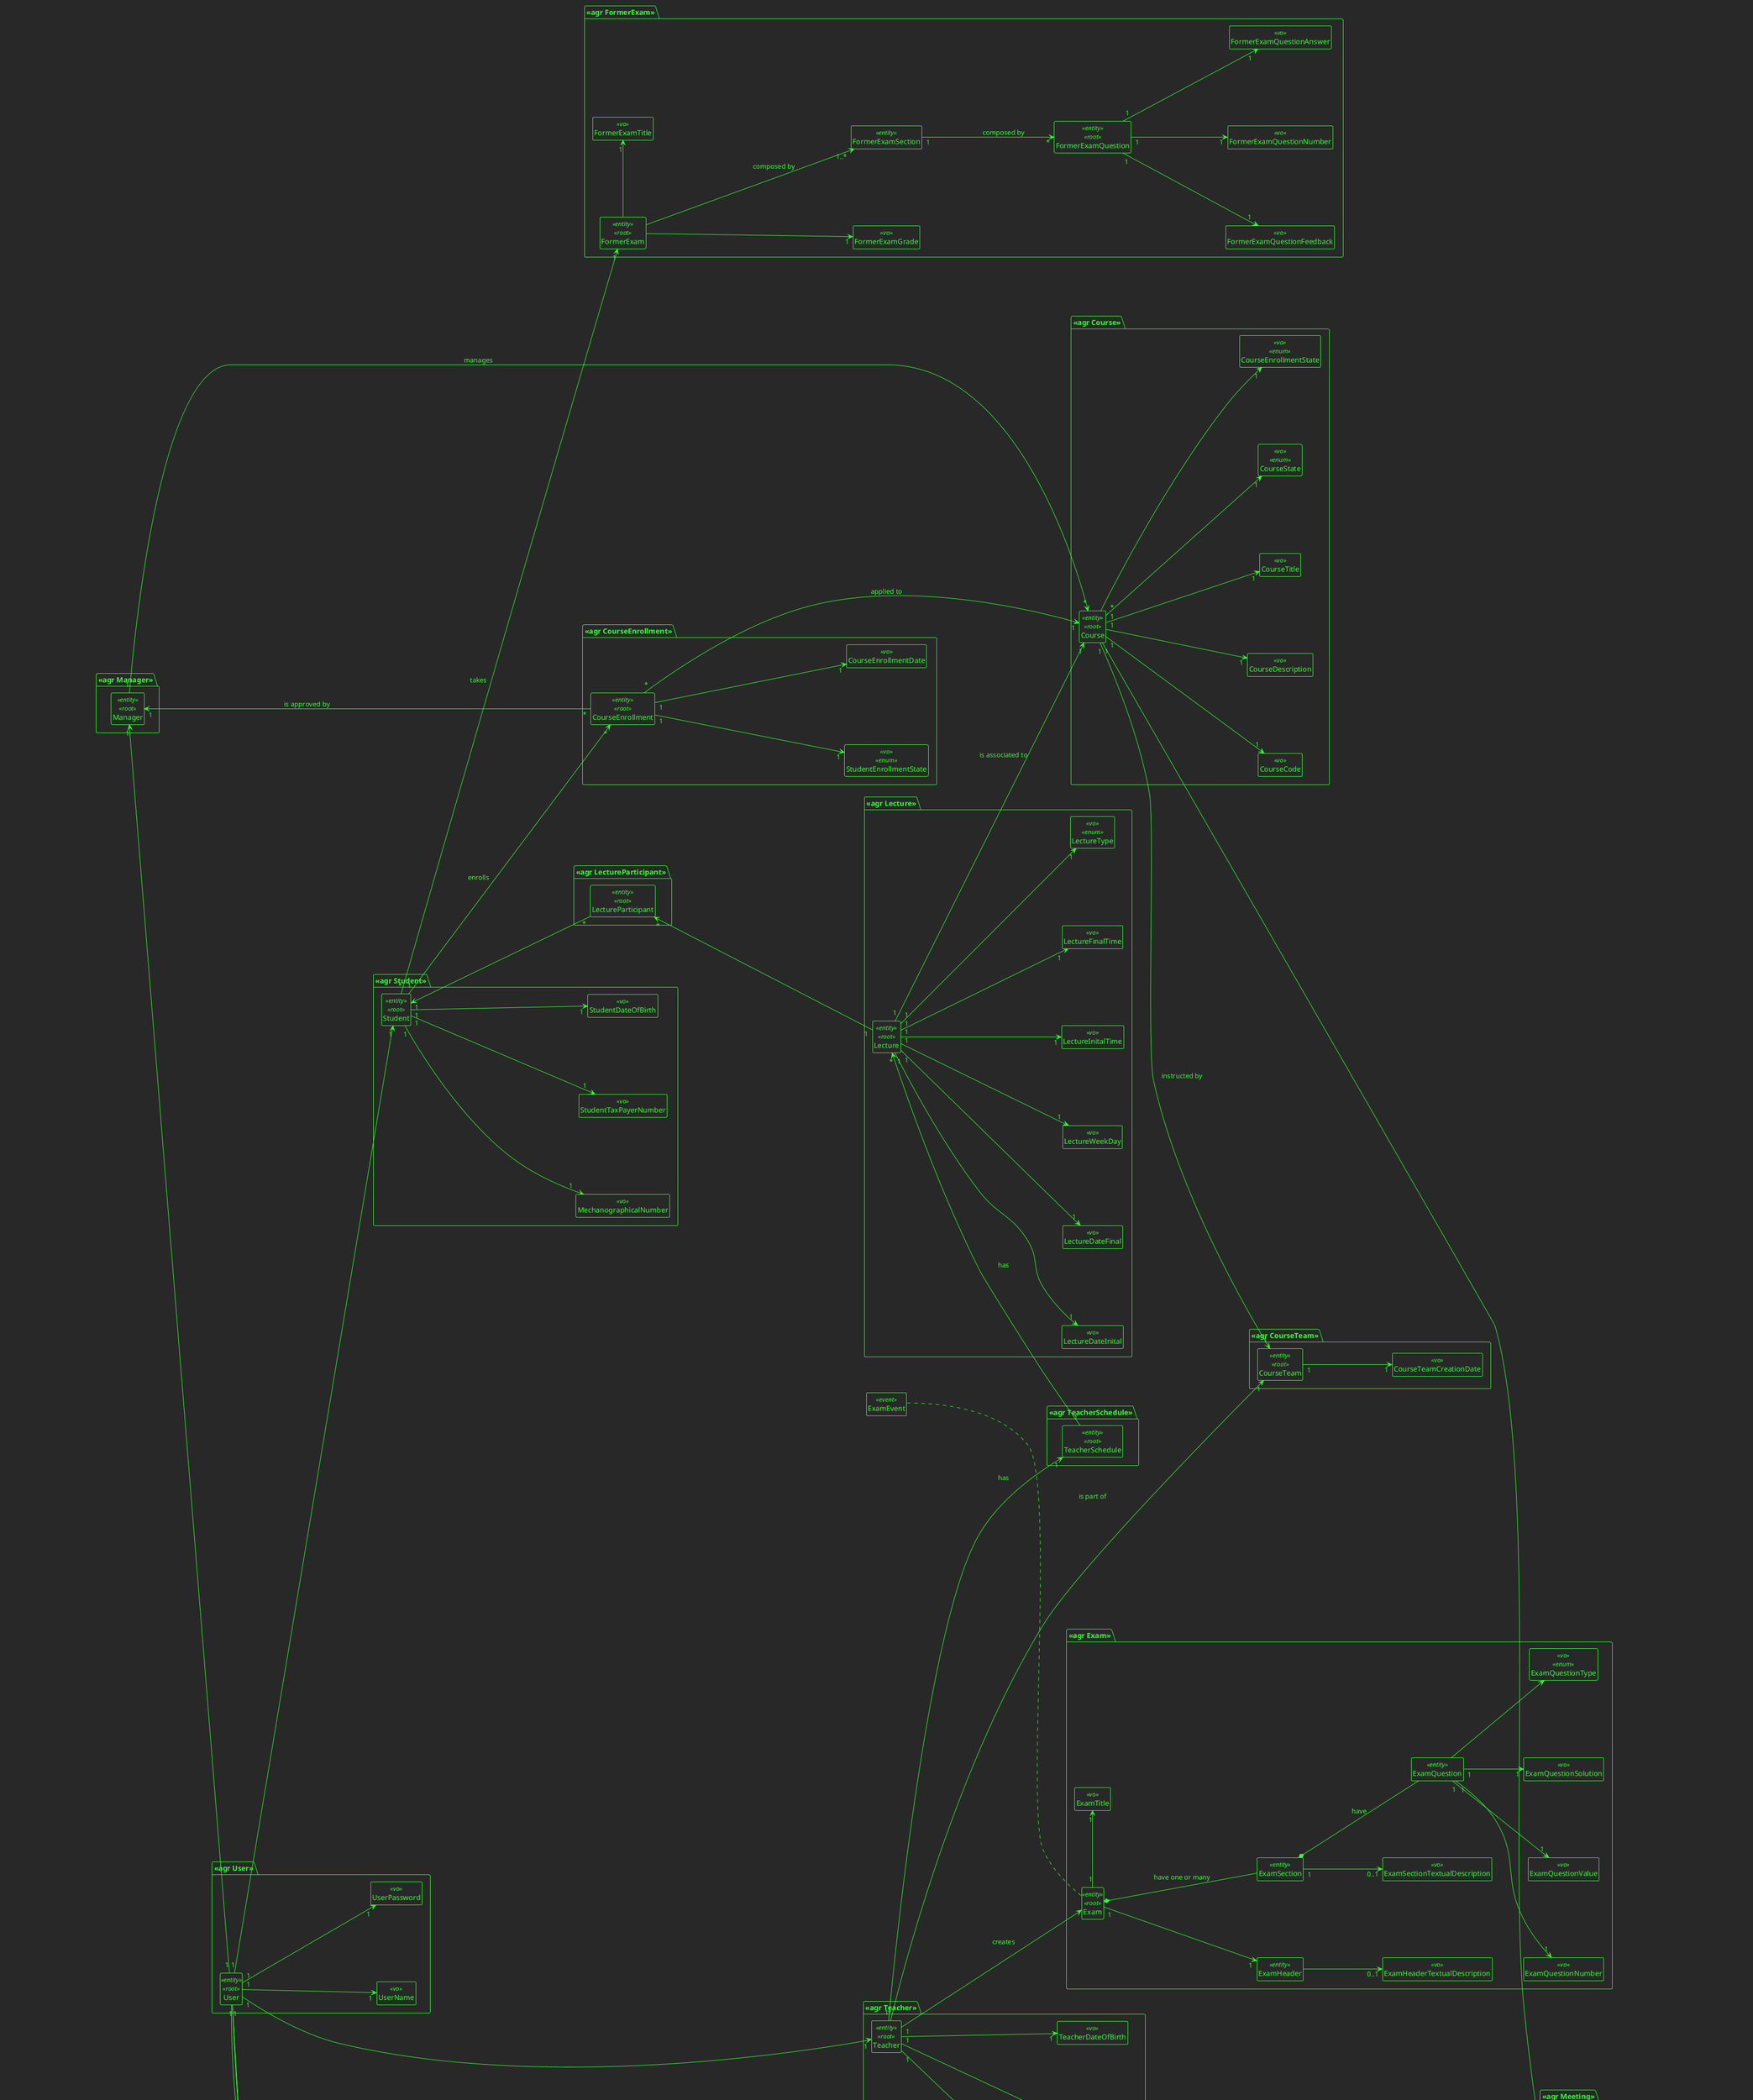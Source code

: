 @startuml DDD

!theme crt-green
skinparam nodesep 150
hide empty members
left to right direction

package "<<agr User>>"{
    class User<<entity>><<root>>{}
    'class UserTaxPayerNumber<<vo>>{}
    class UserName<<vo>>{}
    'class UserDateOfBirth<<vo>>{}
    class UserPassword<<vo>>{}
    'User "1" --> "1" UserTaxPayerNumber
    User "1" --> "1" UserName
    'User "1" --> "1" UserDateOfBirth
    User "1" --> "1" UserPassword
}

package "<<agr Manager>>"{

    class Manager<<entity>><<root>>{}
    User "1"-up-> "1"Manager

}

package "<<agr Teacher>>"{

    class Teacher<<entity>><<root>>{}

    class TeacherAcronym<<vo>>{}

    class TeacherTaxPayerNumber<<vo>>{}

    class TeacherDateOfBirth<<vo>>{}

    User "1" --> "1" Teacher
    Teacher "1" -down-> "1" TeacherAcronym
    Teacher "1" --> "1" TeacherDateOfBirth
    Teacher "1" --> "1" TeacherTaxPayerNumber
}

package "<<agr Course>>"{
    class Course<<entity>><<root>>{}
    'class CourseEnrolledStudent<<vo>>{}
    class CourseCode <<vo>>
    class CourseDescription<<vo>>{}
    'class CourseRegent<<vo>>{}
    class CourseTitle<<vo>>{}
    class CourseState<<vo>><<enum>>{}
    class CourseEnrollmentState<<vo>><<enum>>{}

    Course --> "1" CourseEnrollmentState
    Course "*" --> "1" CourseState
    Course "1" -down-> "1" CourseTitle
    Course "1" -down-> "1" CourseDescription
    Course "1" -down-> "1" CourseCode
    Manager "1" -> "*"  Course : manages
    'Course "1" --> "1" CourseEnrolledStudent
    'CourseRegent "1" --> "1" Teacher
}

package "<<agr TeacherSchedule>>"{
    class TeacherSchedule <<entity>><<root>>{}

    Teacher "1"  --> "1" TeacherSchedule : has
}

package "<<agr CourseEnrollment>>"{
    class CourseEnrollment <<entity>><<root>>{
    }
    class StudentEnrollmentState <<vo>><<enum>>{
    }
    class CourseEnrollmentDate <<vo>>{
    }
    CourseEnrollment "*" --> "1" Course : applied to
    CourseEnrollment "1" --> "1" StudentEnrollmentState
    CourseEnrollment "*"--left--> "1"Manager : is approved by
    CourseEnrollment "1" --> "1" CourseEnrollmentDate
}

package "<<agr CourseTeam>>"{
    class CourseTeam<<entity>><<root>>{}
    class CourseTeamCreationDate<<vo>>{}

    CourseTeam "1" --> "1" CourseTeamCreationDate
    Teacher "*" -> "1" CourseTeam : is part of
    Course "1" --> "1" CourseTeam : instructed by
}


''Note top of ExamEvent : Everytime an Exam is created this events occurs.
class ExamEvent<<event>>{}
''
package "<<agr Exam>>"{
    class Exam  <<entity>><<root>> {}
    class ExamTitle <<vo>>{}
    class ExamHeader <<entity>>{}
    class ExamHeaderTextualDescription <<vo>>{}
    class ExamSection <<entity>>{}
    class ExamSectionTextualDescription <<vo>>{}
    class ExamQuestion <<entity>>{}
    class ExamQuestionNumber <<vo>>{}
    class ExamQuestionValue <<vo>>{}
    class ExamQuestionSolution<<vo>>{}
    class ExamQuestionType <<vo>><<enum>>{}

    ExamEvent .. Exam
    Teacher --> Exam : creates
    Exam "1" -right-> "1" ExamTitle
    Exam "1" --> "1" ExamHeader
    ExamHeader --> "0..1" ExamHeaderTextualDescription
    Exam *--  ExamSection : have one or many
    ExamSection "1" --> "0..1" ExamSectionTextualDescription
    ExamQuestion "1" --> "1" ExamQuestionValue
    ExamQuestion "1" --> "1" ExamQuestionNumber
    ExamSection *-- ExamQuestion : have
    ExamQuestion "1" --> "1" ExamQuestionSolution
    ExamQuestion --> ExamQuestionType

}







package "<<agr Lecture>>"{
    class Lecture<<entity>><<root>>{}
    class LectureDateInital<<vo>>{}
    class LectureDateFinal<<vo>>{}
    class LectureWeekDay<<vo>>{}
    class LectureInitalTime<<vo>>{}
    class LectureFinalTime<<vo>>{}
    class LectureType<<vo>><<enum>>{}
    'class LectureName<<vo>><<enum>>{}
    'note right: This is the type of class (T, TP, PL...)
    'note right: this is an enum

    Lecture"1" --> "1" LectureDateInital
    Lecture"1" --> "1" LectureDateFinal
    Lecture"1" --> "1" LectureWeekDay
    Lecture"1" --> "1" LectureInitalTime
    Lecture"1" --> "1" LectureFinalTime
    Lecture "1"--> "1" Course : is associated to
    Lecture "*" <-- "1" TeacherSchedule : has
    Lecture "1" --> "1" LectureType
    'Lecture "1" --> "1" LectureName
}

package "<<agr LectureParticipant>>"{
    class LectureParticipant<<entity>><<root>>{
    }

    LectureParticipant "*" <-- "1" Lecture

}

package "<<agr Meeting>>"{
    class Meeting<<entity>><<root>>{}
    class MeetingDuration<<vo>>{}
    class MeetingParticipant<<entity>>{}
    class MeetingTime<<vo>>{}
    class MeetingDate<<vo>>{}

    Meeting "1" --> "1"MeetingDuration
    Meeting"1" --> "*"MeetingParticipant : attended by
    Meeting"1" --> "1"MeetingTime
    Meeting "1"--> "1"MeetingDate
    User -----> Meeting : creates
    Course "1" ----> "*" Meeting
}

package "<<agr Student>>"{

    class Student<<entity>><<root>>{
    }
    class MechanographicalNumber<<vo>>{
    }

    class StudentTaxPayerNumber<<vo>>{}

    class StudentDateOfBirth<<vo>>{}

    Student "1" --> "1" MechanographicalNumber
    User "1"-->"1" Student
    Student"1" --> "*"CourseEnrollment : enrolls
    Student "1" <-- "*" LectureParticipant
    Student "1" --> "1" StudentDateOfBirth
    Student "1" --> "1" StudentTaxPayerNumber
}

package "<<agr SharedBoard>>"{
    class SharedBoard<<entity>><<root>>{}
    class SharedBoardTitle<<vo>>{}
    'class SharedBoardMaxCells<<vo>>{}
    class SharedBoardCell<<entity>>{}
    class SharedBoardColumn<<entity>>{}
    class SharedBoardColumnTitle<<vo>>{}
    class SharedBoardColumnNumber<<vo>>{}
    'class SharedBoardGuest<<entity>>{}
    'class SharedBoardArchived<<vo>>{}
    class SharedBoardRow<<entity>>{}
    class SharedBoardRowTitle<<vo>>{}
    class SharedBoardRowNumber<<vo>>{}
    class PostIt<<entity>>{}
    class PostItCreationTimestamp<<vo>>{}
    class PostItContent<<vo>>{}

    'SharedBoard "1" --> "*" SharedBoardRow
    'SharedBoard "1" --> "*" SharedBoardColumn
    SharedBoard "1" --> "1" SharedBoardTitle
    SharedBoardCell "*" --> "1" SharedBoardColumn
    SharedBoardCell "*" --> "1" SharedBoardRow
    SharedBoard --> SharedBoardCell

    'SharedBoardCell <-- SharedBoardRow
    'SharedBoardCell <-- SharedBoardColumn

    SharedBoardRow --> SharedBoardRowNumber
    SharedBoardRow --> SharedBoardRowTitle

    SharedBoardCell "1" --> "1" PostIt

    'SharedBoardRow --> PostIt
    'SharedBoardColumn --> PostIt

    SharedBoardColumn --> SharedBoardColumnNumber
    SharedBoardColumn --> SharedBoardColumnTitle

    PostIt --> PostItCreationTimestamp
    PostIt --> PostItContent
    'PostIt "1" --> "1" User : is created/changed by

    'SharedBoard "1" --> "1" SharedBoardArchived
    'SharedBoardGuest "1" --> "1" User
    'SharedBoardParticipant "1" <-- "1" SharedBoardGuest
    'SharedBoardParticipant "*" --> "1" SharedBoard : "interacts with"
    'SharedBoardParticipant "1" --> "1..*" SharedBoardPermission
    'SharedBoardColumn "1" --> "0..1" SharedBoardColumnTitle : "may have"
    'SharedBoardColumn "1" --> "1" SharedBoardColumnNumber
    'SharedBoard -> SharedBoardMaxCells
    'SharedBoard "1" --> "1"SharedBoardTitle
    'SharedBoard "1"--> "*"SharedBoardCell
    'SharedBoardCell "1" --> "1" SharedBoardColumn
    'SharedBoardCell "1" --> "1" SharedBoardRow
    'SharedBoardRow "1" --> "0..1" SharedBoardRowTitle : "may have"
    'SharedBoardRow "1" --> "1" SharedBoardRowNumber

}

package "<<agr PostItModification>>"{
    class PostItModification<<entity>><<root>>{}

    PostIt "1" --> "*" PostItModification
    User "1" --> "*" PostItModification
    SharedBoardCell "1" --> "1" PostItModification

}

package "<<agr SharedBoardParticipation>>"{
    class SharedBoardParticipation<<entity>><<root>>{}
    class UserPermission<<vo>><<enum>>{}
    note top: This tells what permission the user contains in a specific SharedBoard
    class UserStatus <<vo>><<enum>>{}
    note right: This tells if the user is a guest or a participant

    ' Pensar e falar com os outros sobre a possibilidade de ter status e permissions na mesma class.
    ' Contra argumento: Single Responsability Principle
    SharedBoardParticipation --> UserPermission
    SharedBoardParticipation --> UserStatus
    SharedBoard "1" --> "*" SharedBoardParticipation
    User "1" --> "*" SharedBoardParticipation
}

package "<<agr FormerExam>>"{
    class FormerExam<<entity>><<root>>{}
    class FormerExamGrade<<vo>>{}
    class FormerExamTitle<<vo>>{}
    class FormerExamSection<<entity>>{}
    class FormerExamQuestion<<entity>><<root>>{}
    class FormerExamQuestionFeedback<<vo>>{}
    'class FormerExamQuestionSolution<<vo>>{}
    class FormerExamQuestionNumber<<vo>>{}
    class FormerExamQuestionAnswer<<vo>>{}

    FormerExam --> "1" FormerExamGrade
    FormerExam -right-> "1" FormerExamTitle
    Student "*" --> "1" FormerExam : takes
    FormerExam --> "1..*" FormerExamSection : composed by
    FormerExamSection "1" --> "*" FormerExamQuestion : composed by
    FormerExamQuestion "1" --> "1" FormerExamQuestionFeedback
    'FormerExamQuestion "1" --> "1" FormerExamQuestionSolution
    FormerExamQuestion "1" --> "1" FormerExamQuestionNumber
    FormerExamQuestion "1" -down-> "1" FormerExamQuestionAnswer
}

'               Events and Services Zone

'class ExamCreated<<event>>{
'}
'class ExamCreatedWatchdog<<service>>{
'}

'ExamCreatedWatchdog ..> ExamCreated : consumes
'Exam ..> ExamCreated : publishes
'FormerExam ..> ExamCreatedWatchdog : observes

hide circle
hide fields


@enduml